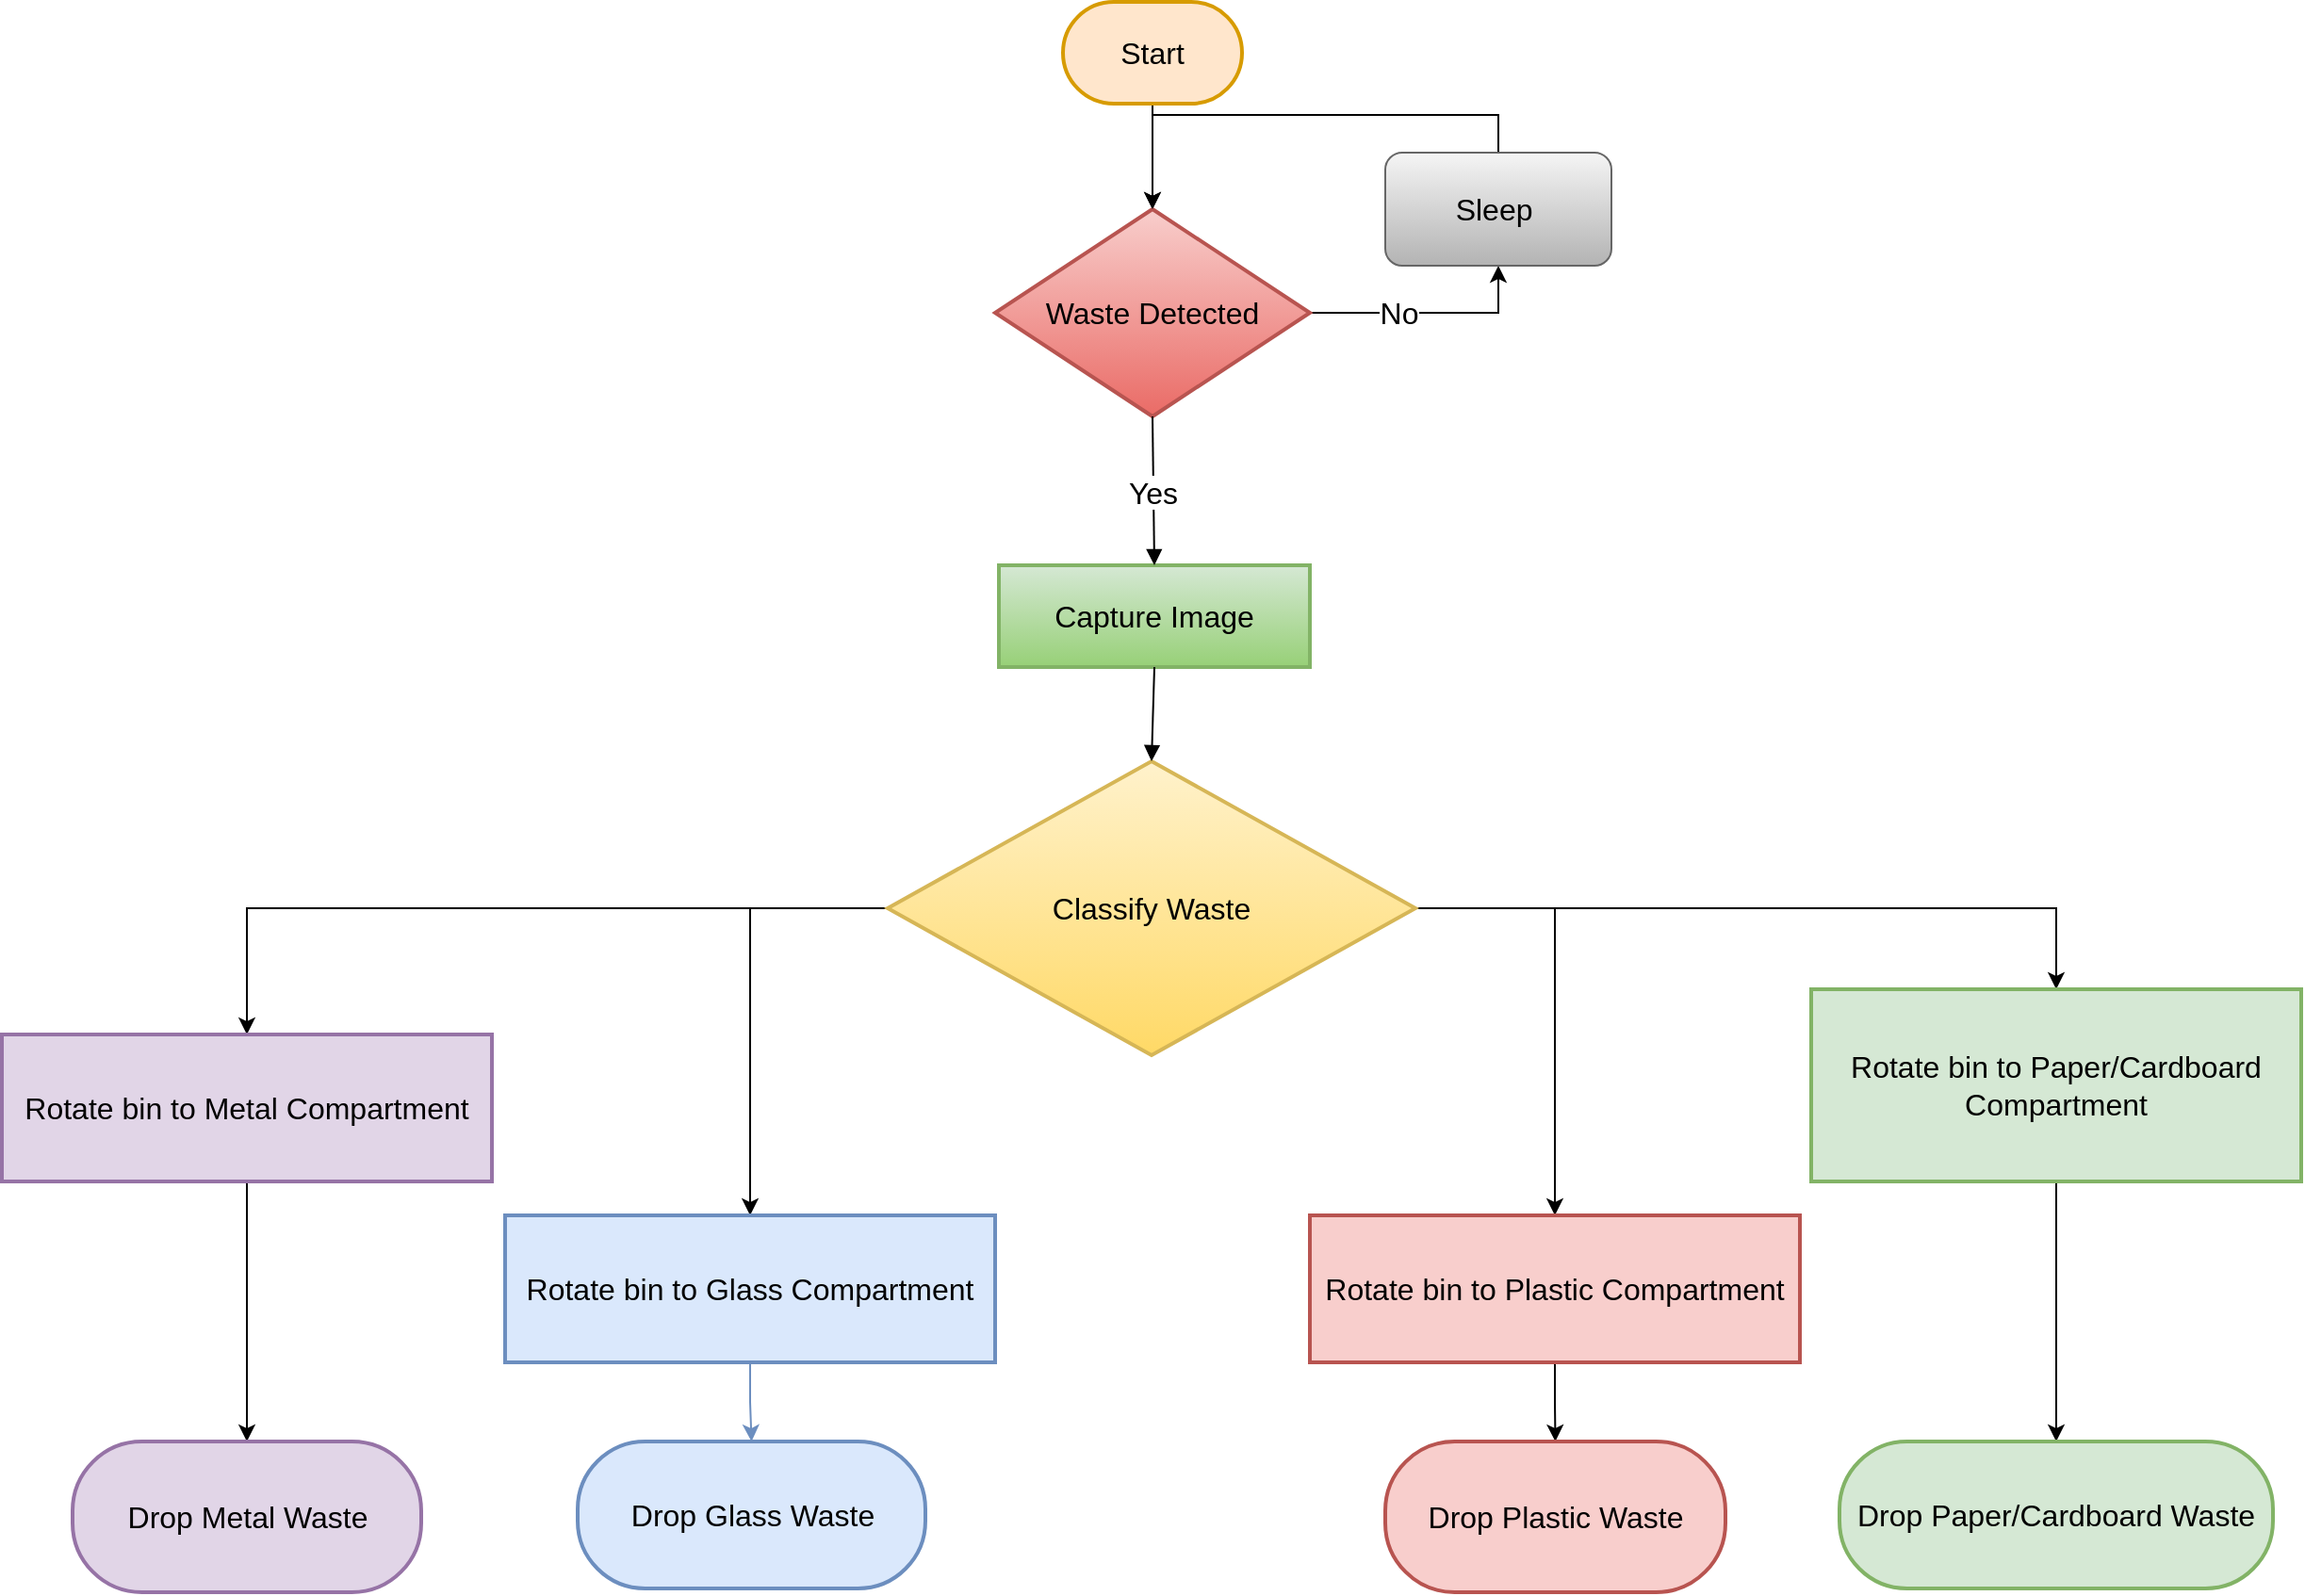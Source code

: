 <mxfile version="26.0.11">
  <diagram name="Page-1" id="Y5aBT3LR-qTpcmY37s64">
    <mxGraphModel dx="2049" dy="1054" grid="1" gridSize="10" guides="1" tooltips="1" connect="1" arrows="1" fold="1" page="1" pageScale="1" pageWidth="850" pageHeight="1100" math="0" shadow="0">
      <root>
        <mxCell id="0" />
        <mxCell id="1" parent="0" />
        <mxCell id="Kly_P5LQUFmeKaouC2qw-29" style="edgeStyle=orthogonalEdgeStyle;rounded=0;orthogonalLoop=1;jettySize=auto;html=1;exitX=0.5;exitY=1;exitDx=0;exitDy=0;entryX=0.5;entryY=0;entryDx=0;entryDy=0;fontSize=16;" edge="1" parent="1" source="2" target="3">
          <mxGeometry relative="1" as="geometry">
            <mxPoint x="851" y="130" as="targetPoint" />
            <Array as="points" />
          </mxGeometry>
        </mxCell>
        <mxCell id="2" value="Start" style="whiteSpace=wrap;strokeWidth=2;arcSize=100;absoluteArcSize=1;rounded=1;fontSize=16;labelBackgroundColor=none;fillColor=#ffe6cc;strokeColor=#d79b00;" parent="1" vertex="1">
          <mxGeometry x="803" y="40" width="95" height="54" as="geometry" />
        </mxCell>
        <mxCell id="Kly_P5LQUFmeKaouC2qw-49" style="edgeStyle=orthogonalEdgeStyle;rounded=0;orthogonalLoop=1;jettySize=auto;html=1;exitX=1;exitY=0.5;exitDx=0;exitDy=0;entryX=0.5;entryY=1;entryDx=0;entryDy=0;" edge="1" parent="1" source="3" target="Kly_P5LQUFmeKaouC2qw-35">
          <mxGeometry relative="1" as="geometry" />
        </mxCell>
        <mxCell id="Kly_P5LQUFmeKaouC2qw-51" value="No" style="edgeLabel;html=1;align=center;verticalAlign=middle;resizable=0;points=[];fontSize=16;" vertex="1" connectable="0" parent="Kly_P5LQUFmeKaouC2qw-49">
          <mxGeometry x="-0.252" relative="1" as="geometry">
            <mxPoint as="offset" />
          </mxGeometry>
        </mxCell>
        <mxCell id="3" value="Waste Detected" style="rhombus;strokeWidth=2;whiteSpace=wrap;fontSize=16;fillColor=#f8cecc;gradientColor=#ea6b66;strokeColor=#b85450;" parent="1" vertex="1">
          <mxGeometry x="767" y="150" width="167" height="110" as="geometry" />
        </mxCell>
        <mxCell id="4" value="Capture Image" style="whiteSpace=wrap;strokeWidth=2;fontSize=16;fillColor=#d5e8d4;gradientColor=#97d077;strokeColor=#82b366;" parent="1" vertex="1">
          <mxGeometry x="769" y="339" width="165" height="54" as="geometry" />
        </mxCell>
        <mxCell id="Kly_P5LQUFmeKaouC2qw-40" style="edgeStyle=orthogonalEdgeStyle;rounded=0;orthogonalLoop=1;jettySize=auto;html=1;exitX=0;exitY=0.5;exitDx=0;exitDy=0;entryX=0.5;entryY=0;entryDx=0;entryDy=0;fontSize=16;" edge="1" parent="1" source="5" target="6">
          <mxGeometry relative="1" as="geometry" />
        </mxCell>
        <mxCell id="Kly_P5LQUFmeKaouC2qw-41" style="edgeStyle=orthogonalEdgeStyle;rounded=0;orthogonalLoop=1;jettySize=auto;html=1;exitX=0;exitY=0.5;exitDx=0;exitDy=0;entryX=0.5;entryY=0;entryDx=0;entryDy=0;fontSize=16;" edge="1" parent="1" source="5" target="7">
          <mxGeometry relative="1" as="geometry" />
        </mxCell>
        <mxCell id="Kly_P5LQUFmeKaouC2qw-42" style="edgeStyle=orthogonalEdgeStyle;rounded=0;orthogonalLoop=1;jettySize=auto;html=1;exitX=1;exitY=0.5;exitDx=0;exitDy=0;entryX=0.5;entryY=0;entryDx=0;entryDy=0;fontSize=16;" edge="1" parent="1" source="5" target="9">
          <mxGeometry relative="1" as="geometry" />
        </mxCell>
        <mxCell id="Kly_P5LQUFmeKaouC2qw-43" style="edgeStyle=orthogonalEdgeStyle;rounded=0;orthogonalLoop=1;jettySize=auto;html=1;exitX=1;exitY=0.5;exitDx=0;exitDy=0;entryX=0.5;entryY=0;entryDx=0;entryDy=0;fontSize=16;" edge="1" parent="1" source="5" target="8">
          <mxGeometry relative="1" as="geometry" />
        </mxCell>
        <mxCell id="5" value="Classify Waste" style="rhombus;strokeWidth=2;whiteSpace=wrap;fontSize=16;fillColor=#fff2cc;strokeColor=#d6b656;gradientColor=#ffd966;" parent="1" vertex="1">
          <mxGeometry x="710" y="443" width="280" height="156" as="geometry" />
        </mxCell>
        <mxCell id="Kly_P5LQUFmeKaouC2qw-48" style="edgeStyle=orthogonalEdgeStyle;rounded=0;orthogonalLoop=1;jettySize=auto;html=1;exitX=0.5;exitY=1;exitDx=0;exitDy=0;entryX=0.5;entryY=0;entryDx=0;entryDy=0;fontSize=16;" edge="1" parent="1" source="6" target="10">
          <mxGeometry relative="1" as="geometry" />
        </mxCell>
        <mxCell id="6" value="Rotate bin to Metal Compartment" style="whiteSpace=wrap;strokeWidth=2;fontSize=16;fillColor=#e1d5e7;strokeColor=#9673a6;" parent="1" vertex="1">
          <mxGeometry x="240" y="588" width="260" height="78" as="geometry" />
        </mxCell>
        <mxCell id="Kly_P5LQUFmeKaouC2qw-47" style="edgeStyle=orthogonalEdgeStyle;rounded=0;orthogonalLoop=1;jettySize=auto;html=1;exitX=0.5;exitY=1;exitDx=0;exitDy=0;entryX=0.5;entryY=0;entryDx=0;entryDy=0;fontSize=16;fillColor=#dae8fc;strokeColor=#6c8ebf;" edge="1" parent="1" source="7" target="11">
          <mxGeometry relative="1" as="geometry" />
        </mxCell>
        <mxCell id="7" value="Rotate bin to Glass Compartment" style="whiteSpace=wrap;strokeWidth=2;fontSize=16;fillColor=#dae8fc;strokeColor=#6c8ebf;" parent="1" vertex="1">
          <mxGeometry x="507" y="684" width="260" height="78" as="geometry" />
        </mxCell>
        <mxCell id="Kly_P5LQUFmeKaouC2qw-46" style="edgeStyle=orthogonalEdgeStyle;rounded=0;orthogonalLoop=1;jettySize=auto;html=1;exitX=0.5;exitY=1;exitDx=0;exitDy=0;entryX=0.5;entryY=0;entryDx=0;entryDy=0;fontSize=16;" edge="1" parent="1" source="8" target="12">
          <mxGeometry relative="1" as="geometry" />
        </mxCell>
        <mxCell id="8" value="Rotate bin to Plastic Compartment" style="whiteSpace=wrap;strokeWidth=2;fontSize=16;fillColor=#f8cecc;strokeColor=#b85450;" parent="1" vertex="1">
          <mxGeometry x="934" y="684" width="260" height="78" as="geometry" />
        </mxCell>
        <mxCell id="Kly_P5LQUFmeKaouC2qw-45" style="edgeStyle=orthogonalEdgeStyle;rounded=0;orthogonalLoop=1;jettySize=auto;html=1;exitX=0.5;exitY=1;exitDx=0;exitDy=0;entryX=0.5;entryY=0;entryDx=0;entryDy=0;fontSize=16;" edge="1" parent="1" source="9" target="13">
          <mxGeometry relative="1" as="geometry" />
        </mxCell>
        <mxCell id="9" value="Rotate bin to Paper/Cardboard Compartment" style="whiteSpace=wrap;strokeWidth=2;fontSize=16;fillColor=#d5e8d4;strokeColor=#82b366;" parent="1" vertex="1">
          <mxGeometry x="1200" y="564" width="260" height="102" as="geometry" />
        </mxCell>
        <mxCell id="10" value="Drop Metal Waste" style="whiteSpace=wrap;strokeWidth=2;rounded=1;absoluteArcSize=0;arcSize=46;fontSize=16;fillColor=#e1d5e7;strokeColor=#9673a6;" parent="1" vertex="1">
          <mxGeometry x="277.5" y="804" width="185" height="80" as="geometry" />
        </mxCell>
        <mxCell id="11" value="Drop Glass Waste" style="whiteSpace=wrap;strokeWidth=2;rounded=1;absoluteArcSize=0;arcSize=46;fontSize=16;fillColor=#dae8fc;strokeColor=#6c8ebf;" parent="1" vertex="1">
          <mxGeometry x="545.5" y="804" width="184.5" height="78" as="geometry" />
        </mxCell>
        <mxCell id="12" value="Drop Plastic Waste" style="whiteSpace=wrap;strokeWidth=2;rounded=1;absoluteArcSize=0;arcSize=46;fontSize=16;fillColor=#f8cecc;strokeColor=#b85450;" parent="1" vertex="1">
          <mxGeometry x="974" y="804" width="180.5" height="80" as="geometry" />
        </mxCell>
        <mxCell id="13" value="Drop Paper/Cardboard Waste" style="whiteSpace=wrap;strokeWidth=2;rounded=1;absoluteArcSize=0;arcSize=46;fontSize=16;fillColor=#d5e8d4;strokeColor=#82b366;" parent="1" vertex="1">
          <mxGeometry x="1215" y="804" width="230" height="78" as="geometry" />
        </mxCell>
        <mxCell id="15" value="Yes" style="curved=1;startArrow=none;endArrow=block;exitX=0.5;exitY=1;entryX=0.5;entryY=0;fontSize=16;" parent="1" source="3" target="4" edge="1">
          <mxGeometry relative="1" as="geometry">
            <Array as="points" />
          </mxGeometry>
        </mxCell>
        <mxCell id="16" value="" style="curved=1;startArrow=none;endArrow=block;exitX=0.5;exitY=1;entryX=0.5;entryY=0;fontSize=16;" parent="1" source="4" target="5" edge="1">
          <mxGeometry relative="1" as="geometry">
            <Array as="points" />
          </mxGeometry>
        </mxCell>
        <mxCell id="Kly_P5LQUFmeKaouC2qw-38" style="edgeStyle=orthogonalEdgeStyle;rounded=0;orthogonalLoop=1;jettySize=auto;html=1;exitX=0.5;exitY=0;exitDx=0;exitDy=0;entryX=0.5;entryY=0;entryDx=0;entryDy=0;fontSize=16;" edge="1" parent="1" source="Kly_P5LQUFmeKaouC2qw-35" target="3">
          <mxGeometry relative="1" as="geometry" />
        </mxCell>
        <mxCell id="Kly_P5LQUFmeKaouC2qw-35" value="Sleep&amp;nbsp;" style="rounded=1;whiteSpace=wrap;html=1;fontSize=16;fillColor=#f5f5f5;gradientColor=#b3b3b3;strokeColor=#666666;" vertex="1" parent="1">
          <mxGeometry x="974" y="120" width="120" height="60" as="geometry" />
        </mxCell>
      </root>
    </mxGraphModel>
  </diagram>
</mxfile>
